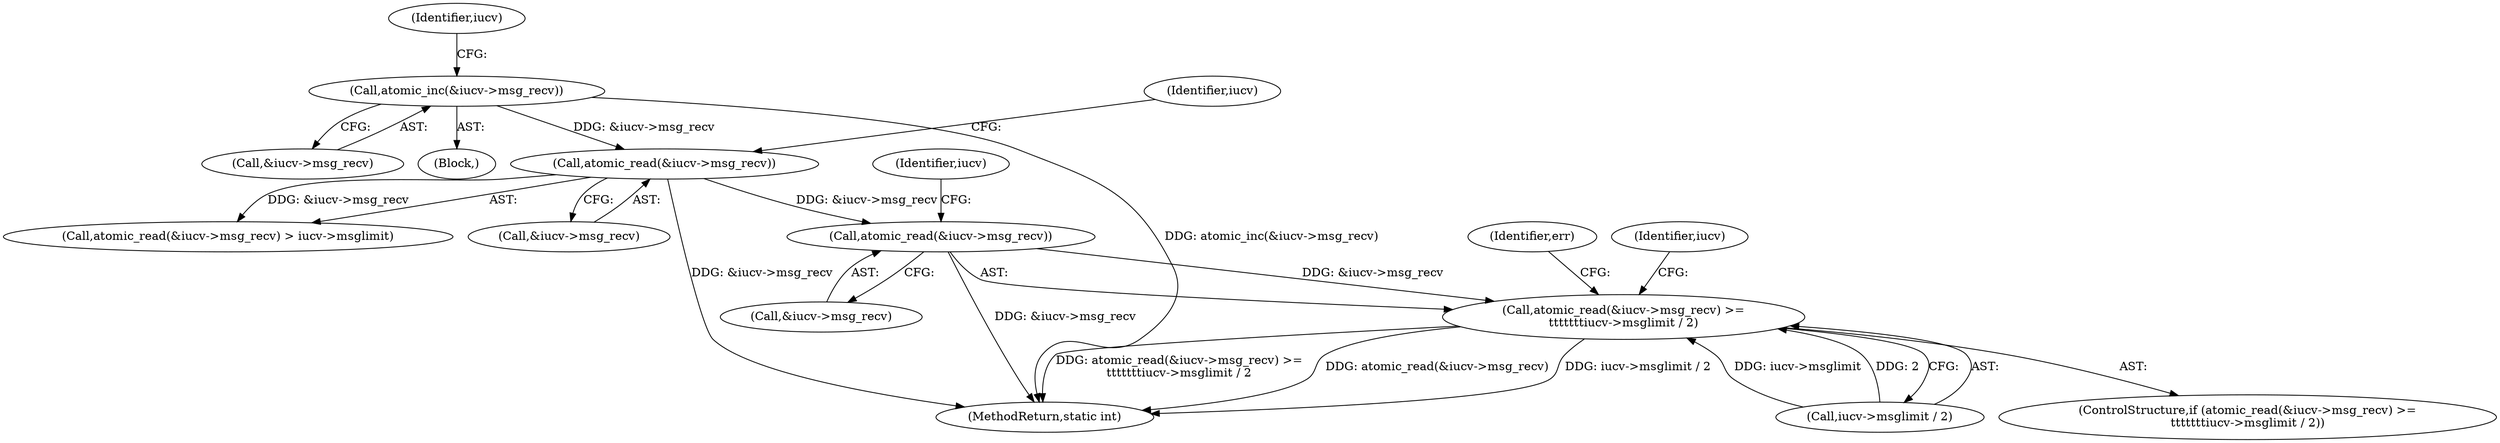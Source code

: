 digraph "0_linux_a5598bd9c087dc0efc250a5221e5d0e6f584ee88@API" {
"1000411" [label="(Call,atomic_read(&iucv->msg_recv))"];
"1000337" [label="(Call,atomic_read(&iucv->msg_recv))"];
"1000330" [label="(Call,atomic_inc(&iucv->msg_recv))"];
"1000410" [label="(Call,atomic_read(&iucv->msg_recv) >=\n\t\t\t\t\t\t\tiucv->msglimit / 2)"];
"1000337" [label="(Call,atomic_read(&iucv->msg_recv))"];
"1000336" [label="(Call,atomic_read(&iucv->msg_recv) > iucv->msglimit)"];
"1000340" [label="(Identifier,iucv)"];
"1000410" [label="(Call,atomic_read(&iucv->msg_recv) >=\n\t\t\t\t\t\t\tiucv->msglimit / 2)"];
"1000460" [label="(MethodReturn,static int)"];
"1000409" [label="(ControlStructure,if (atomic_read(&iucv->msg_recv) >=\n\t\t\t\t\t\t\tiucv->msglimit / 2))"];
"1000411" [label="(Call,atomic_read(&iucv->msg_recv))"];
"1000338" [label="(Call,&iucv->msg_recv)"];
"1000343" [label="(Identifier,iucv)"];
"1000423" [label="(Identifier,err)"];
"1000330" [label="(Call,atomic_inc(&iucv->msg_recv))"];
"1000331" [label="(Call,&iucv->msg_recv)"];
"1000416" [label="(Call,iucv->msglimit / 2)"];
"1000412" [label="(Call,&iucv->msg_recv)"];
"1000329" [label="(Block,)"];
"1000418" [label="(Identifier,iucv)"];
"1000441" [label="(Identifier,iucv)"];
"1000411" -> "1000410"  [label="AST: "];
"1000411" -> "1000412"  [label="CFG: "];
"1000412" -> "1000411"  [label="AST: "];
"1000418" -> "1000411"  [label="CFG: "];
"1000411" -> "1000460"  [label="DDG: &iucv->msg_recv"];
"1000411" -> "1000410"  [label="DDG: &iucv->msg_recv"];
"1000337" -> "1000411"  [label="DDG: &iucv->msg_recv"];
"1000337" -> "1000336"  [label="AST: "];
"1000337" -> "1000338"  [label="CFG: "];
"1000338" -> "1000337"  [label="AST: "];
"1000343" -> "1000337"  [label="CFG: "];
"1000337" -> "1000460"  [label="DDG: &iucv->msg_recv"];
"1000337" -> "1000336"  [label="DDG: &iucv->msg_recv"];
"1000330" -> "1000337"  [label="DDG: &iucv->msg_recv"];
"1000330" -> "1000329"  [label="AST: "];
"1000330" -> "1000331"  [label="CFG: "];
"1000331" -> "1000330"  [label="AST: "];
"1000340" -> "1000330"  [label="CFG: "];
"1000330" -> "1000460"  [label="DDG: atomic_inc(&iucv->msg_recv)"];
"1000410" -> "1000409"  [label="AST: "];
"1000410" -> "1000416"  [label="CFG: "];
"1000416" -> "1000410"  [label="AST: "];
"1000423" -> "1000410"  [label="CFG: "];
"1000441" -> "1000410"  [label="CFG: "];
"1000410" -> "1000460"  [label="DDG: atomic_read(&iucv->msg_recv)"];
"1000410" -> "1000460"  [label="DDG: iucv->msglimit / 2"];
"1000410" -> "1000460"  [label="DDG: atomic_read(&iucv->msg_recv) >=\n\t\t\t\t\t\t\tiucv->msglimit / 2"];
"1000416" -> "1000410"  [label="DDG: iucv->msglimit"];
"1000416" -> "1000410"  [label="DDG: 2"];
}
